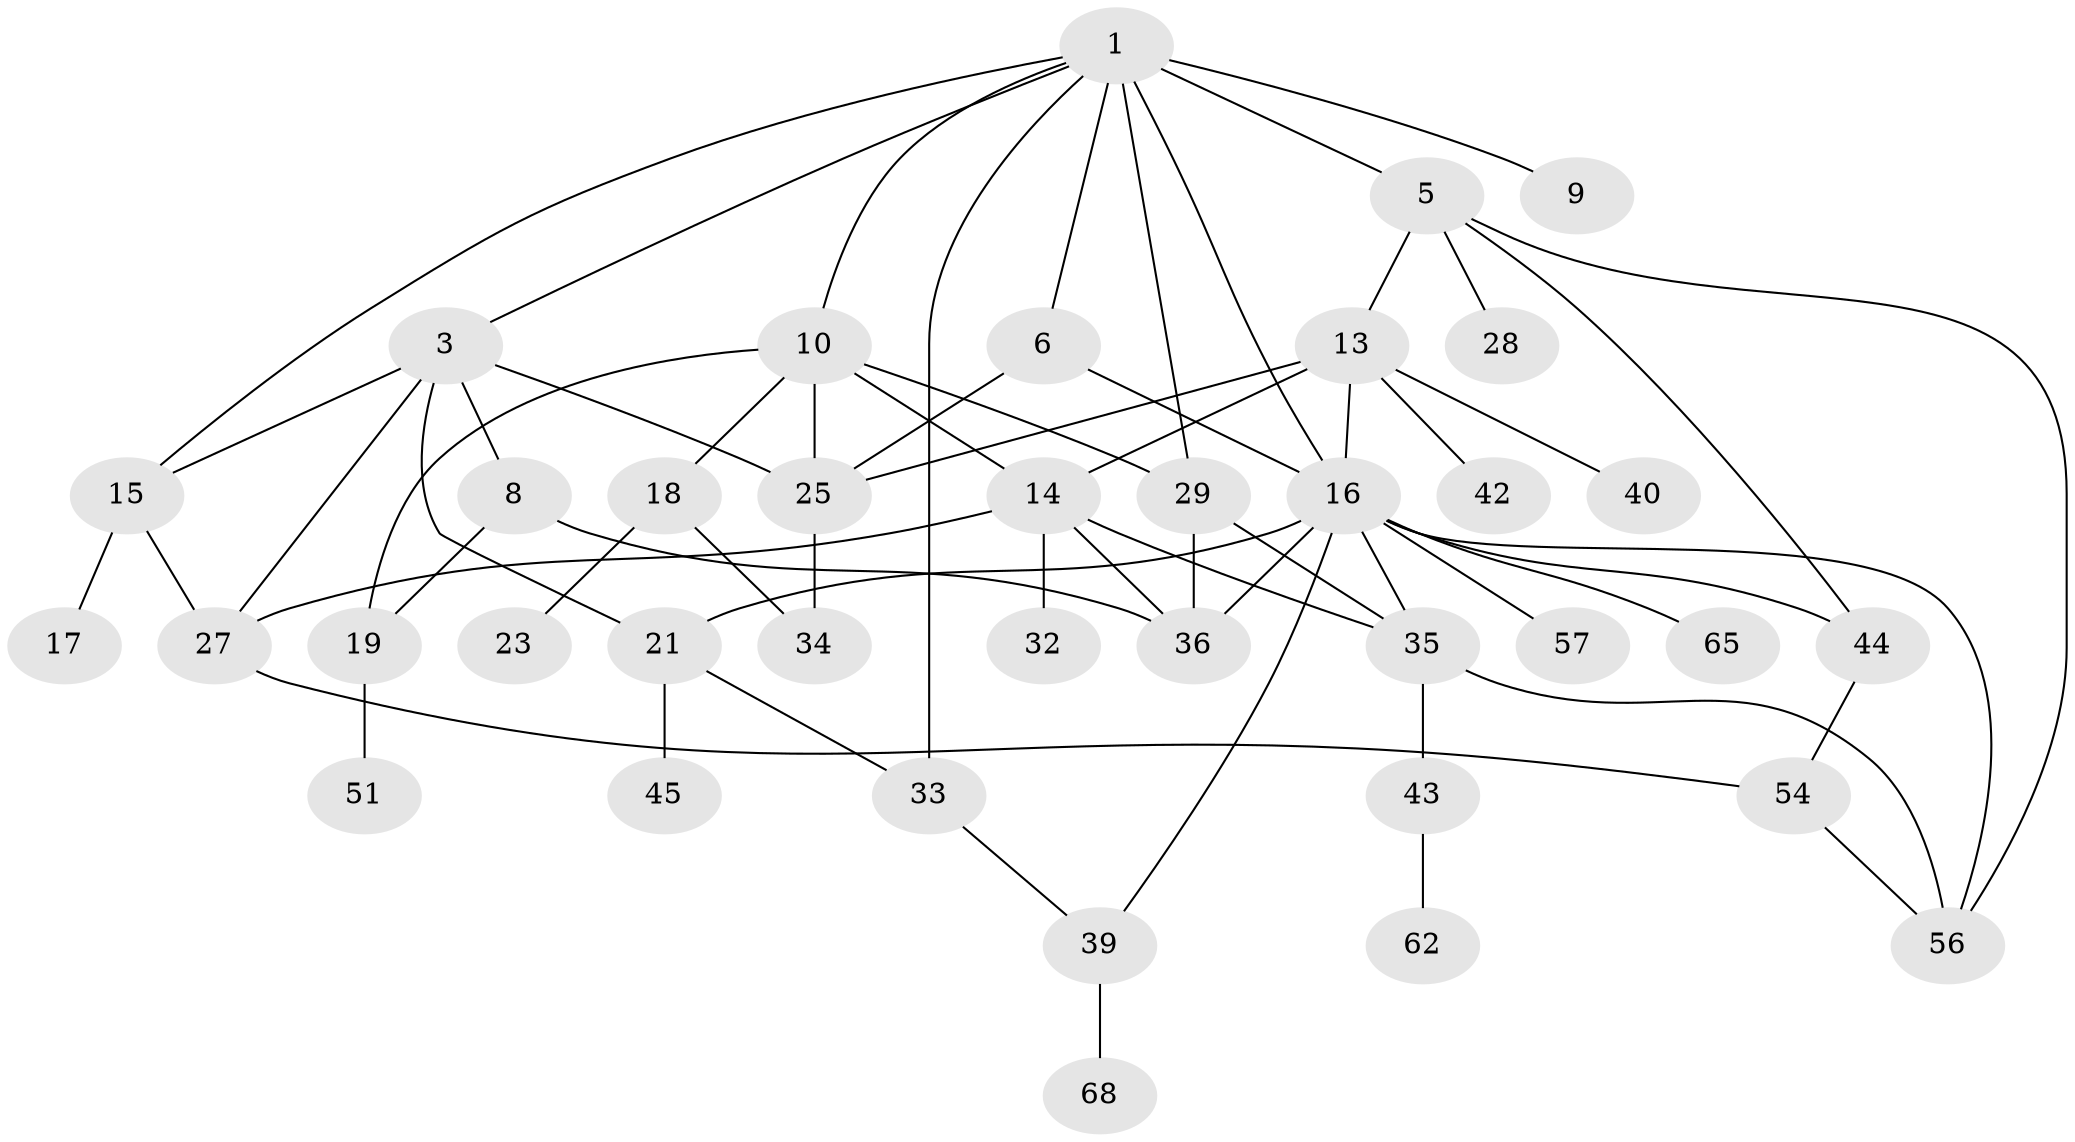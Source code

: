 // original degree distribution, {6: 0.039473684210526314, 7: 0.02631578947368421, 4: 0.19736842105263158, 3: 0.19736842105263158, 5: 0.06578947368421052, 1: 0.23684210526315788, 2: 0.23684210526315788}
// Generated by graph-tools (version 1.1) at 2025/13/03/09/25 04:13:26]
// undirected, 38 vertices, 62 edges
graph export_dot {
graph [start="1"]
  node [color=gray90,style=filled];
  1 [super="+2+12"];
  3 [super="+11+4+7"];
  5;
  6 [super="+55"];
  8 [super="+48"];
  9;
  10;
  13 [super="+20"];
  14 [super="+31+58"];
  15;
  16 [super="+41+30"];
  17;
  18;
  19 [super="+26"];
  21 [super="+69+22"];
  23 [super="+24"];
  25 [super="+59+61"];
  27 [super="+49+66"];
  28 [super="+53"];
  29;
  32;
  33;
  34;
  35 [super="+52+64"];
  36 [super="+47"];
  39;
  40;
  42;
  43;
  44;
  45;
  51;
  54;
  56 [super="+67+76"];
  57;
  62;
  65;
  68;
  1 -- 3;
  1 -- 5;
  1 -- 10;
  1 -- 33;
  1 -- 16 [weight=2];
  1 -- 6;
  1 -- 9;
  1 -- 15;
  1 -- 29;
  3 -- 25;
  3 -- 15;
  3 -- 21;
  3 -- 8;
  3 -- 27;
  5 -- 13;
  5 -- 28;
  5 -- 44;
  5 -- 56;
  6 -- 25;
  6 -- 16;
  8 -- 19;
  8 -- 36;
  10 -- 14 [weight=2];
  10 -- 18;
  10 -- 19;
  10 -- 25;
  10 -- 29;
  13 -- 40;
  13 -- 16 [weight=2];
  13 -- 25;
  13 -- 42;
  13 -- 14;
  14 -- 32;
  14 -- 35;
  14 -- 36;
  14 -- 27 [weight=2];
  15 -- 17;
  15 -- 27;
  16 -- 21 [weight=2];
  16 -- 44;
  16 -- 65;
  16 -- 57;
  16 -- 35 [weight=2];
  16 -- 36;
  16 -- 39;
  16 -- 56;
  18 -- 23;
  18 -- 34;
  19 -- 51;
  21 -- 45;
  21 -- 33;
  25 -- 34;
  27 -- 54;
  29 -- 35;
  29 -- 36;
  33 -- 39;
  35 -- 43;
  35 -- 56;
  39 -- 68;
  43 -- 62;
  44 -- 54;
  54 -- 56;
}
